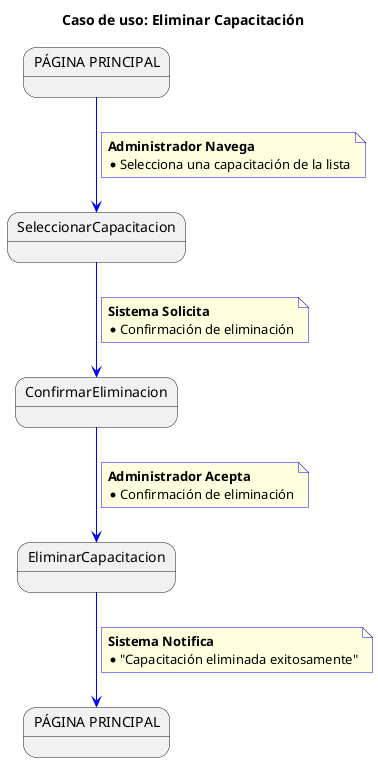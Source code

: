 @startuml
title Caso de uso: Eliminar Capacitación

skinparam {
    NoteBackgroundColor #lightYellow
    ArrowColor #blue
    NoteBorderColor #blue
    linetype polyline
}

state startState as "PÁGINA PRINCIPAL"
state endState as "PÁGINA PRINCIPAL"

startState --> SeleccionarCapacitacion
note on link
    <b>Administrador Navega</b>
    * Selecciona una capacitación de la lista
end note

SeleccionarCapacitacion --> ConfirmarEliminacion
note on link
    <b>Sistema Solicita</b>
    * Confirmación de eliminación
end note

ConfirmarEliminacion --> EliminarCapacitacion
note on link
    <b>Administrador Acepta</b>
    * Confirmación de eliminación
end note

EliminarCapacitacion --> endState
note on link
    <b>Sistema Notifica</b>
    * "Capacitación eliminada exitosamente"
end note
@enduml
